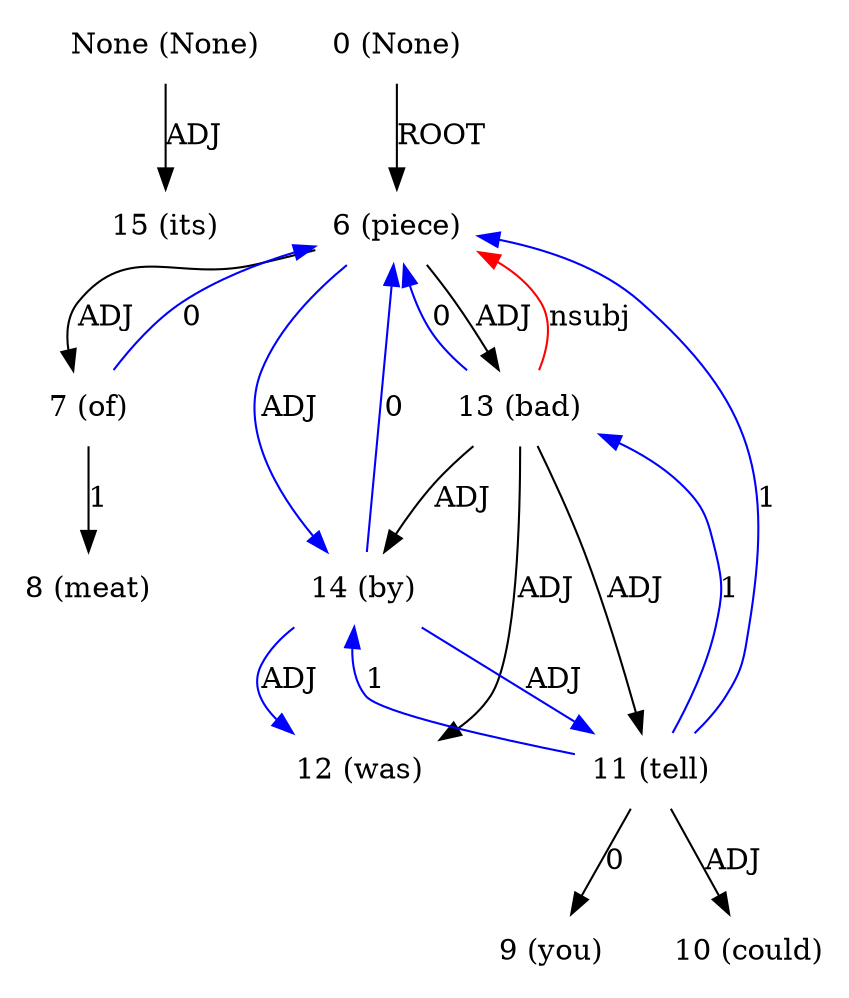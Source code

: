 digraph G{
edge [dir=forward]
node [shape=plaintext]

None [label="None (None)"]
None -> 15 [label="ADJ"]
0 [label="0 (None)"]
0 -> 6 [label="ROOT"]
6 [label="6 (piece)"]
6 -> 7 [label="ADJ"]
6 -> 13 [label="ADJ"]
6 -> 14 [label="ADJ", color="blue"]
13 -> 6 [label="nsubj", color="red"]
7 [label="7 (of)"]
7 -> 8 [label="1"]
7 -> 6 [label="0", color="blue"]
8 [label="8 (meat)"]
9 [label="9 (you)"]
10 [label="10 (could)"]
11 [label="11 (tell)"]
11 -> 6 [label="1", color="blue"]
11 -> 14 [label="1", color="blue"]
11 -> 13 [label="1", color="blue"]
11 -> 9 [label="0"]
11 -> 10 [label="ADJ"]
12 [label="12 (was)"]
13 [label="13 (bad)"]
13 -> 6 [label="0", color="blue"]
13 -> 11 [label="ADJ"]
13 -> 12 [label="ADJ"]
13 -> 14 [label="ADJ"]
14 [label="14 (by)"]
14 -> 6 [label="0", color="blue"]
14 -> 11 [label="ADJ", color="blue"]
14 -> 12 [label="ADJ", color="blue"]
15 [label="15 (its)"]
}
